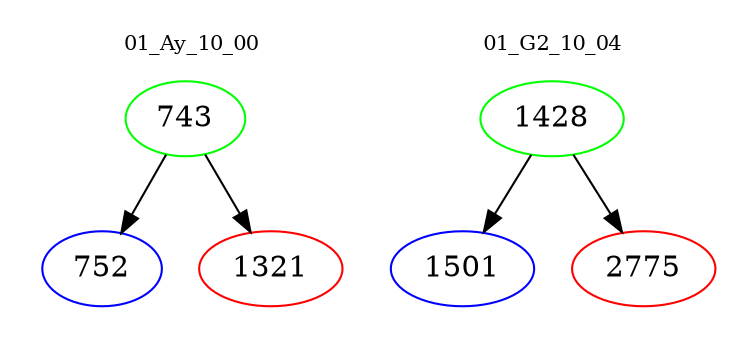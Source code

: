 digraph{
subgraph cluster_0 {
color = white
label = "01_Ay_10_00";
fontsize=10;
T0_743 [label="743", color="green"]
T0_743 -> T0_752 [color="black"]
T0_752 [label="752", color="blue"]
T0_743 -> T0_1321 [color="black"]
T0_1321 [label="1321", color="red"]
}
subgraph cluster_1 {
color = white
label = "01_G2_10_04";
fontsize=10;
T1_1428 [label="1428", color="green"]
T1_1428 -> T1_1501 [color="black"]
T1_1501 [label="1501", color="blue"]
T1_1428 -> T1_2775 [color="black"]
T1_2775 [label="2775", color="red"]
}
}
